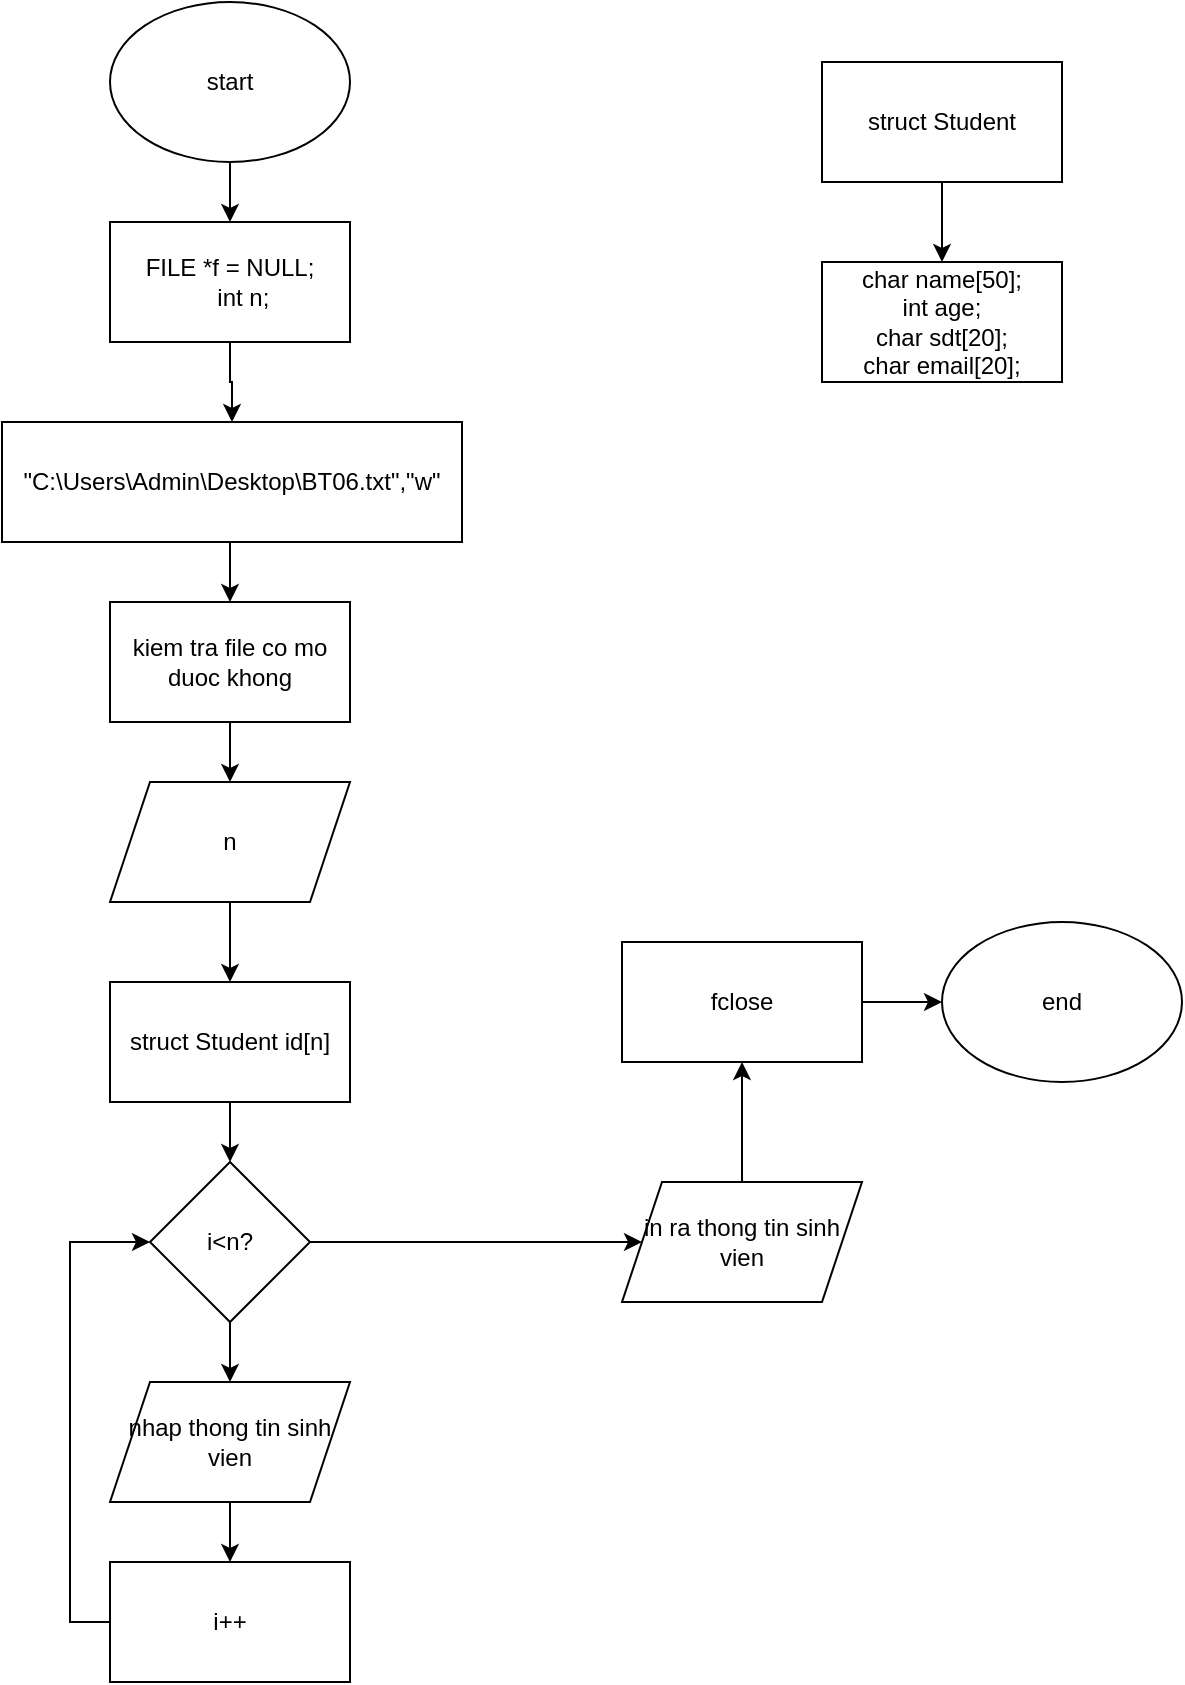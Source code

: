 <mxfile version="22.1.5" type="device">
  <diagram id="C5RBs43oDa-KdzZeNtuy" name="Page-1">
    <mxGraphModel dx="794" dy="480" grid="1" gridSize="10" guides="1" tooltips="1" connect="1" arrows="1" fold="1" page="1" pageScale="1" pageWidth="827" pageHeight="1169" math="0" shadow="0">
      <root>
        <mxCell id="WIyWlLk6GJQsqaUBKTNV-0" />
        <mxCell id="WIyWlLk6GJQsqaUBKTNV-1" parent="WIyWlLk6GJQsqaUBKTNV-0" />
        <mxCell id="JtzxY3NpNT3ZfajM_Jfb-5" style="edgeStyle=orthogonalEdgeStyle;rounded=0;orthogonalLoop=1;jettySize=auto;html=1;exitX=0.5;exitY=1;exitDx=0;exitDy=0;entryX=0.5;entryY=0;entryDx=0;entryDy=0;" parent="WIyWlLk6GJQsqaUBKTNV-1" source="JtzxY3NpNT3ZfajM_Jfb-0" target="JtzxY3NpNT3ZfajM_Jfb-4" edge="1">
          <mxGeometry relative="1" as="geometry" />
        </mxCell>
        <mxCell id="JtzxY3NpNT3ZfajM_Jfb-0" value="start" style="ellipse;whiteSpace=wrap;html=1;" parent="WIyWlLk6GJQsqaUBKTNV-1" vertex="1">
          <mxGeometry x="354" y="40" width="120" height="80" as="geometry" />
        </mxCell>
        <mxCell id="JtzxY3NpNT3ZfajM_Jfb-3" style="edgeStyle=orthogonalEdgeStyle;rounded=0;orthogonalLoop=1;jettySize=auto;html=1;exitX=0.5;exitY=1;exitDx=0;exitDy=0;entryX=0.5;entryY=0;entryDx=0;entryDy=0;" parent="WIyWlLk6GJQsqaUBKTNV-1" source="JtzxY3NpNT3ZfajM_Jfb-1" target="JtzxY3NpNT3ZfajM_Jfb-2" edge="1">
          <mxGeometry relative="1" as="geometry" />
        </mxCell>
        <mxCell id="JtzxY3NpNT3ZfajM_Jfb-1" value="struct Student" style="rounded=0;whiteSpace=wrap;html=1;" parent="WIyWlLk6GJQsqaUBKTNV-1" vertex="1">
          <mxGeometry x="710" y="70" width="120" height="60" as="geometry" />
        </mxCell>
        <mxCell id="JtzxY3NpNT3ZfajM_Jfb-2" value="char name[50];&lt;br&gt;int age;&lt;br&gt;char sdt[20];&lt;br&gt;char email[20];" style="rounded=0;whiteSpace=wrap;html=1;" parent="WIyWlLk6GJQsqaUBKTNV-1" vertex="1">
          <mxGeometry x="710" y="170" width="120" height="60" as="geometry" />
        </mxCell>
        <mxCell id="JtzxY3NpNT3ZfajM_Jfb-7" style="edgeStyle=orthogonalEdgeStyle;rounded=0;orthogonalLoop=1;jettySize=auto;html=1;exitX=0.5;exitY=1;exitDx=0;exitDy=0;entryX=0.5;entryY=0;entryDx=0;entryDy=0;" parent="WIyWlLk6GJQsqaUBKTNV-1" source="JtzxY3NpNT3ZfajM_Jfb-4" target="JtzxY3NpNT3ZfajM_Jfb-6" edge="1">
          <mxGeometry relative="1" as="geometry" />
        </mxCell>
        <mxCell id="JtzxY3NpNT3ZfajM_Jfb-4" value="FILE *f = NULL;&#xa;    int n;" style="rounded=0;whiteSpace=wrap;html=1;" parent="WIyWlLk6GJQsqaUBKTNV-1" vertex="1">
          <mxGeometry x="354" y="150" width="120" height="60" as="geometry" />
        </mxCell>
        <mxCell id="JtzxY3NpNT3ZfajM_Jfb-10" style="edgeStyle=orthogonalEdgeStyle;rounded=0;orthogonalLoop=1;jettySize=auto;html=1;exitX=0.5;exitY=1;exitDx=0;exitDy=0;entryX=0.5;entryY=0;entryDx=0;entryDy=0;" parent="WIyWlLk6GJQsqaUBKTNV-1" source="JtzxY3NpNT3ZfajM_Jfb-6" target="JtzxY3NpNT3ZfajM_Jfb-8" edge="1">
          <mxGeometry relative="1" as="geometry" />
        </mxCell>
        <mxCell id="JtzxY3NpNT3ZfajM_Jfb-6" value="&quot;C:\\Users\\Admin\\Desktop\\BT06.txt&quot;,&quot;w&quot;" style="rounded=0;whiteSpace=wrap;html=1;" parent="WIyWlLk6GJQsqaUBKTNV-1" vertex="1">
          <mxGeometry x="300" y="250" width="230" height="60" as="geometry" />
        </mxCell>
        <mxCell id="JtzxY3NpNT3ZfajM_Jfb-11" style="edgeStyle=orthogonalEdgeStyle;rounded=0;orthogonalLoop=1;jettySize=auto;html=1;exitX=0.5;exitY=1;exitDx=0;exitDy=0;" parent="WIyWlLk6GJQsqaUBKTNV-1" source="JtzxY3NpNT3ZfajM_Jfb-8" edge="1">
          <mxGeometry relative="1" as="geometry">
            <mxPoint x="414" y="430" as="targetPoint" />
          </mxGeometry>
        </mxCell>
        <mxCell id="JtzxY3NpNT3ZfajM_Jfb-8" value="kiem tra file co mo duoc khong" style="rounded=0;whiteSpace=wrap;html=1;" parent="WIyWlLk6GJQsqaUBKTNV-1" vertex="1">
          <mxGeometry x="354" y="340" width="120" height="60" as="geometry" />
        </mxCell>
        <mxCell id="JtzxY3NpNT3ZfajM_Jfb-15" style="edgeStyle=orthogonalEdgeStyle;rounded=0;orthogonalLoop=1;jettySize=auto;html=1;exitX=0.5;exitY=1;exitDx=0;exitDy=0;entryX=0.5;entryY=0;entryDx=0;entryDy=0;" parent="WIyWlLk6GJQsqaUBKTNV-1" source="JtzxY3NpNT3ZfajM_Jfb-13" target="JtzxY3NpNT3ZfajM_Jfb-14" edge="1">
          <mxGeometry relative="1" as="geometry" />
        </mxCell>
        <mxCell id="JtzxY3NpNT3ZfajM_Jfb-13" value="n" style="shape=parallelogram;perimeter=parallelogramPerimeter;whiteSpace=wrap;html=1;fixedSize=1;" parent="WIyWlLk6GJQsqaUBKTNV-1" vertex="1">
          <mxGeometry x="354" y="430" width="120" height="60" as="geometry" />
        </mxCell>
        <mxCell id="JtzxY3NpNT3ZfajM_Jfb-17" style="edgeStyle=orthogonalEdgeStyle;rounded=0;orthogonalLoop=1;jettySize=auto;html=1;exitX=0.5;exitY=1;exitDx=0;exitDy=0;entryX=0.5;entryY=0;entryDx=0;entryDy=0;" parent="WIyWlLk6GJQsqaUBKTNV-1" source="JtzxY3NpNT3ZfajM_Jfb-14" target="JtzxY3NpNT3ZfajM_Jfb-16" edge="1">
          <mxGeometry relative="1" as="geometry" />
        </mxCell>
        <mxCell id="JtzxY3NpNT3ZfajM_Jfb-14" value="struct Student id[n]" style="rounded=0;whiteSpace=wrap;html=1;" parent="WIyWlLk6GJQsqaUBKTNV-1" vertex="1">
          <mxGeometry x="354" y="530" width="120" height="60" as="geometry" />
        </mxCell>
        <mxCell id="JtzxY3NpNT3ZfajM_Jfb-19" style="edgeStyle=orthogonalEdgeStyle;rounded=0;orthogonalLoop=1;jettySize=auto;html=1;exitX=0.5;exitY=1;exitDx=0;exitDy=0;entryX=0.5;entryY=0;entryDx=0;entryDy=0;" parent="WIyWlLk6GJQsqaUBKTNV-1" source="JtzxY3NpNT3ZfajM_Jfb-16" target="JtzxY3NpNT3ZfajM_Jfb-18" edge="1">
          <mxGeometry relative="1" as="geometry" />
        </mxCell>
        <mxCell id="JtzxY3NpNT3ZfajM_Jfb-24" style="edgeStyle=orthogonalEdgeStyle;rounded=0;orthogonalLoop=1;jettySize=auto;html=1;exitX=1;exitY=0.5;exitDx=0;exitDy=0;" parent="WIyWlLk6GJQsqaUBKTNV-1" source="JtzxY3NpNT3ZfajM_Jfb-16" edge="1">
          <mxGeometry relative="1" as="geometry">
            <mxPoint x="620" y="660" as="targetPoint" />
          </mxGeometry>
        </mxCell>
        <mxCell id="JtzxY3NpNT3ZfajM_Jfb-16" value="i&amp;lt;n?" style="rhombus;whiteSpace=wrap;html=1;" parent="WIyWlLk6GJQsqaUBKTNV-1" vertex="1">
          <mxGeometry x="374" y="620" width="80" height="80" as="geometry" />
        </mxCell>
        <mxCell id="JtzxY3NpNT3ZfajM_Jfb-20" style="edgeStyle=orthogonalEdgeStyle;rounded=0;orthogonalLoop=1;jettySize=auto;html=1;exitX=0.5;exitY=1;exitDx=0;exitDy=0;" parent="WIyWlLk6GJQsqaUBKTNV-1" source="JtzxY3NpNT3ZfajM_Jfb-18" edge="1">
          <mxGeometry relative="1" as="geometry">
            <mxPoint x="414" y="820" as="targetPoint" />
          </mxGeometry>
        </mxCell>
        <mxCell id="JtzxY3NpNT3ZfajM_Jfb-18" value="nhap thong tin sinh vien" style="shape=parallelogram;perimeter=parallelogramPerimeter;whiteSpace=wrap;html=1;fixedSize=1;" parent="WIyWlLk6GJQsqaUBKTNV-1" vertex="1">
          <mxGeometry x="354" y="730" width="120" height="60" as="geometry" />
        </mxCell>
        <mxCell id="JtzxY3NpNT3ZfajM_Jfb-23" style="edgeStyle=orthogonalEdgeStyle;rounded=0;orthogonalLoop=1;jettySize=auto;html=1;exitX=0;exitY=0.5;exitDx=0;exitDy=0;entryX=0;entryY=0.5;entryDx=0;entryDy=0;" parent="WIyWlLk6GJQsqaUBKTNV-1" source="JtzxY3NpNT3ZfajM_Jfb-21" target="JtzxY3NpNT3ZfajM_Jfb-16" edge="1">
          <mxGeometry relative="1" as="geometry" />
        </mxCell>
        <mxCell id="JtzxY3NpNT3ZfajM_Jfb-21" value="i++" style="rounded=0;whiteSpace=wrap;html=1;" parent="WIyWlLk6GJQsqaUBKTNV-1" vertex="1">
          <mxGeometry x="354" y="820" width="120" height="60" as="geometry" />
        </mxCell>
        <mxCell id="JtzxY3NpNT3ZfajM_Jfb-27" style="edgeStyle=orthogonalEdgeStyle;rounded=0;orthogonalLoop=1;jettySize=auto;html=1;exitX=0.5;exitY=0;exitDx=0;exitDy=0;entryX=0.5;entryY=1;entryDx=0;entryDy=0;" parent="WIyWlLk6GJQsqaUBKTNV-1" source="JtzxY3NpNT3ZfajM_Jfb-25" target="JtzxY3NpNT3ZfajM_Jfb-26" edge="1">
          <mxGeometry relative="1" as="geometry" />
        </mxCell>
        <mxCell id="JtzxY3NpNT3ZfajM_Jfb-25" value="in ra thong tin sinh vien" style="shape=parallelogram;perimeter=parallelogramPerimeter;whiteSpace=wrap;html=1;fixedSize=1;" parent="WIyWlLk6GJQsqaUBKTNV-1" vertex="1">
          <mxGeometry x="610" y="630" width="120" height="60" as="geometry" />
        </mxCell>
        <mxCell id="JtzxY3NpNT3ZfajM_Jfb-29" style="edgeStyle=orthogonalEdgeStyle;rounded=0;orthogonalLoop=1;jettySize=auto;html=1;exitX=1;exitY=0.5;exitDx=0;exitDy=0;entryX=0;entryY=0.5;entryDx=0;entryDy=0;" parent="WIyWlLk6GJQsqaUBKTNV-1" source="JtzxY3NpNT3ZfajM_Jfb-26" target="JtzxY3NpNT3ZfajM_Jfb-28" edge="1">
          <mxGeometry relative="1" as="geometry" />
        </mxCell>
        <mxCell id="JtzxY3NpNT3ZfajM_Jfb-26" value="fclose" style="rounded=0;whiteSpace=wrap;html=1;" parent="WIyWlLk6GJQsqaUBKTNV-1" vertex="1">
          <mxGeometry x="610" y="510" width="120" height="60" as="geometry" />
        </mxCell>
        <mxCell id="JtzxY3NpNT3ZfajM_Jfb-28" value="end" style="ellipse;whiteSpace=wrap;html=1;" parent="WIyWlLk6GJQsqaUBKTNV-1" vertex="1">
          <mxGeometry x="770" y="500" width="120" height="80" as="geometry" />
        </mxCell>
      </root>
    </mxGraphModel>
  </diagram>
</mxfile>
